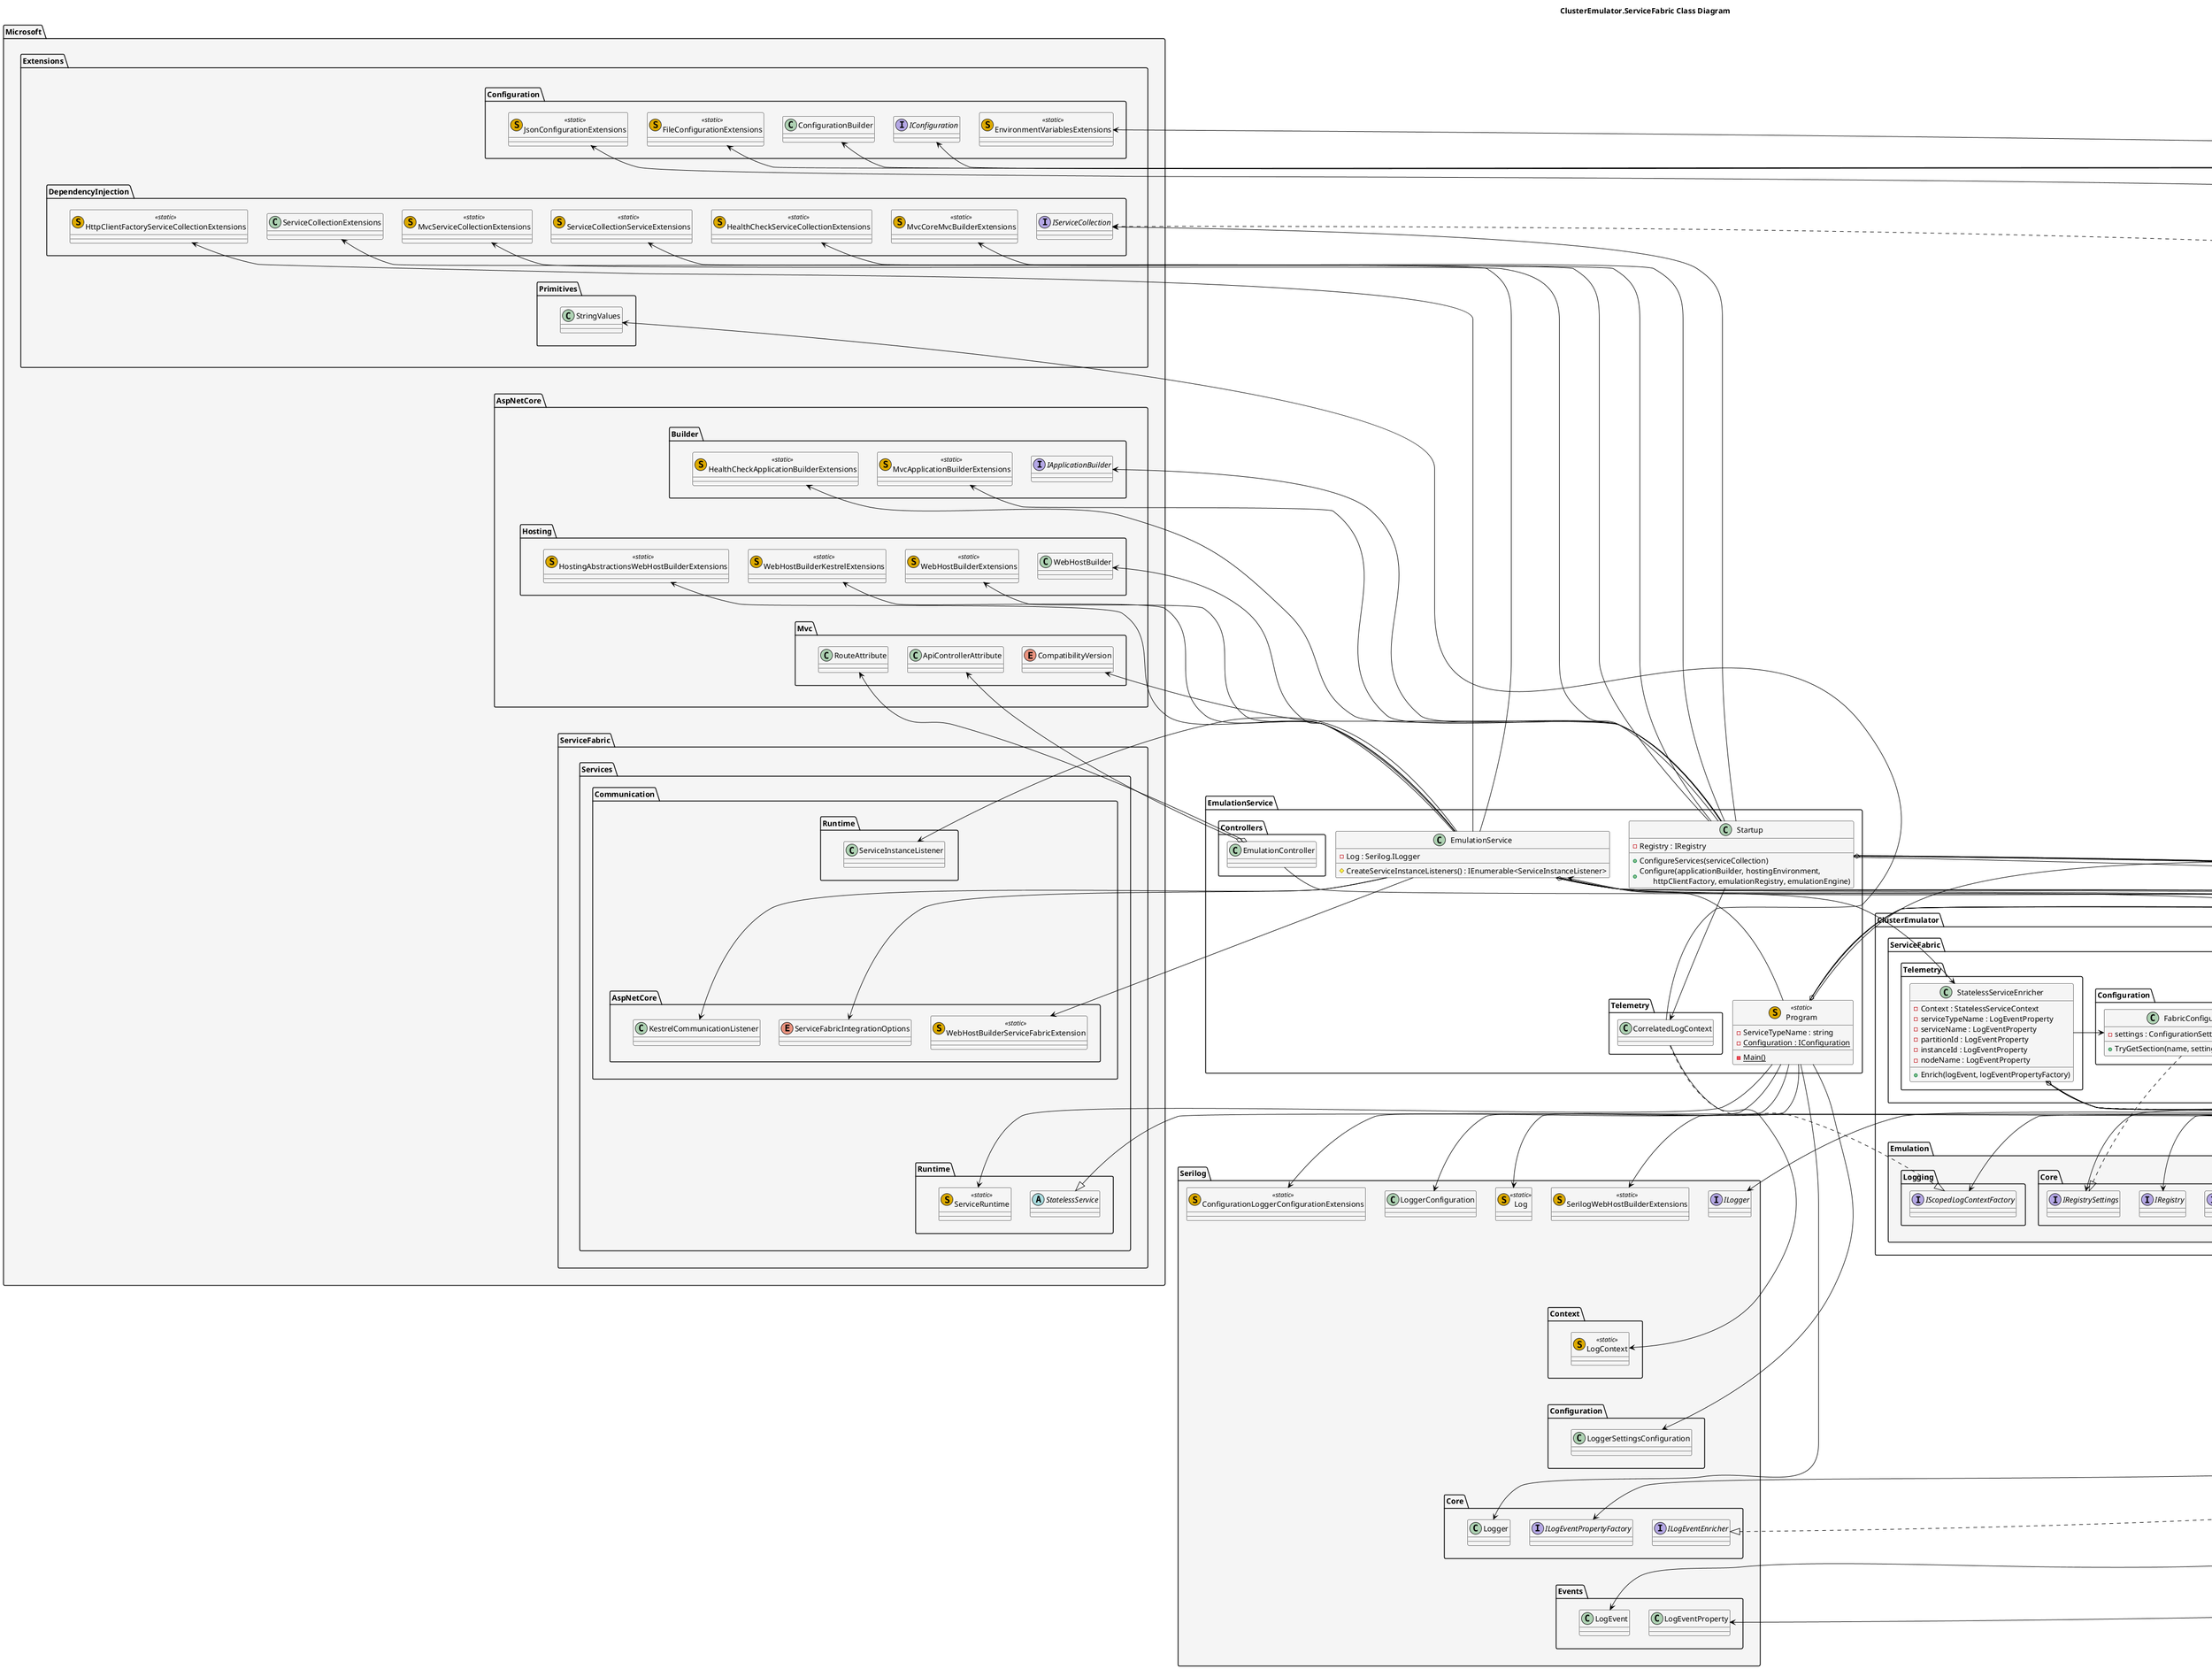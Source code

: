 @startuml

title ClusterEmulator.ServiceFabric Class Diagram

skinparam class {
    FontName Arial
    BorderColor black
    BackgroundColor whitesmoke
    ArrowColor black
}

namespace ClusterEmulator.ServiceFabric {
    namespace Extensions {
        class ServiceCollectionExtensions << (S,#DDAA00) static >> {
            {static} + AddSimulationSettings(serviceCollection, serviceContext) : IServiceCollection
        }
    }

    namespace Configuration {
        class FabricConfigurationSettings {
            - settings : ConfigurationSettings
            + TryGetSection(name, settingKeyValuePairs) : boolean
        }
    }

    namespace Telemetry {
        class StatelessServiceEnricher {
            - Context : StatelessServiceContext
            - serviceTypeName : LogEventProperty
            - serviceName : LogEventProperty
            - partitionId : LogEventProperty
            - instanceId : LogEventProperty
            - nodeName : LogEventProperty
            + Enrich(logEvent, logEventPropertyFactory)
        }
    }

    ClusterEmulator.ServiceFabric.Telemetry.StatelessServiceEnricher -> ClusterEmulator.ServiceFabric.Configuration.FabricConfigurationSettings
}


namespace EmulationService {
    namespace Controllers {
        class EmulationController
    }

    namespace Telemetry {
        class CorrelatedLogContext
    }

    class EmulationService {
        - Log : Serilog.ILogger
        # CreateServiceInstanceListeners() : IEnumerable<ServiceInstanceListener>
    }

    class Program << (S,#DDAA00) static >> {
        - ServiceTypeName : string
        {static} - Configuration : IConfiguration
        {static} - Main()
    }

    Program -up-> EmulationService

    class Startup {
        - Registry : IRegistry
        + ConfigureServices(serviceCollection)
        + Configure(applicationBuilder, hostingEnvironment,\n       httpClientFactory, emulationRegistry, emulationEngine)
    }

    Startup --> EmulationService.Telemetry.CorrelatedLogContext
}

namespace System.Fabric #whitesmoke {
    class StatelessServiceContext

    namespace Description {
        class ConfigurationSettings
        class ConfigurationSection
    }
}

namespace Serilog #whitesmoke {
    namespace Core {
        interface ILogEventEnricher
        interface ILogEventPropertyFactory
        class Logger
    }

    namespace Events {
        class LogEvent
        class LogEventProperty
    }

    namespace Context {
        class LogContext << (S,#DDAA00) static >>
    }

    namespace Configuration {
        class LoggerSettingsConfiguration
    }

    interface ILogger
    class SerilogWebHostBuilderExtensions << (S,#DDAA00) static >>
    class ConfigurationLoggerConfigurationExtensions << (S,#DDAA00) static >>
    class LoggerConfiguration
    class Log << (S,#DDAA00) static >>
}

namespace ClusterEmulator.Emulation #whitesmoke {
    namespace Core {
        interface IEngine
        interface IRegistry
        interface IRegistrySettings
    }

    namespace Controllers {
        class AdaptableController
    }

    namespace Logging {
        interface IScopedLogContextFactory
    }

    namespace Extensions {
        class ServiceCollectionExtensions << (S,#DDAA00) static >>
    }
}

namespace Microsoft #whitesmoke {
    namespace Extensions {
        namespace DependencyInjection {
            interface IServiceCollection
            class ServiceCollectionServiceExtensions << (S,#DDAA00) static >>
            class HttpClientFactoryServiceCollectionExtensions << (S,#DDAA00) static >>
            class MvcServiceCollectionExtensions << (S,#DDAA00) static >>
            class MvcCoreMvcBuilderExtensions << (S,#DDAA00) static >>
            class HealthCheckServiceCollectionExtensions << (S,#DDAA00) static >>
        }
        
        namespace Configuration {
            interface IConfiguration
            class ConfigurationBuilder
            class FileConfigurationExtensions << (S,#DDAA00) static >>
            class JsonConfigurationExtensions << (S,#DDAA00) static >>
            class EnvironmentVariablesExtensions << (S,#DDAA00) static >>
        }

        namespace Primitives {
            class StringValues
        }
    }

    namespace AspNetCore {
        namespace Hosting {
            class WebHostBuilder
            class WebHostBuilderExtensions << (S,#DDAA00) static >>
            class WebHostBuilderKestrelExtensions << (S,#DDAA00) static >>
            class HostingAbstractionsWebHostBuilderExtensions << (S,#DDAA00) static >>
        }

        namespace Mvc {
            enum CompatibilityVersion
            class ApiControllerAttribute
            class RouteAttribute
        }

        namespace Builder {
            interface IApplicationBuilder
            class MvcApplicationBuilderExtensions << (S,#DDAA00) static >>
            class HealthCheckApplicationBuilderExtensions << (S,#DDAA00) static >>
        }
    }

    namespace ServiceFabric {
        namespace Services {
            namespace Runtime {
                abstract StatelessService
                class ServiceRuntime << (S,#DDAA00) static >>
            }

            namespace Communication {
                namespace Runtime {
                    class ServiceInstanceListener
                }

                namespace AspNetCore {
                    class KestrelCommunicationListener
                    class WebHostBuilderServiceFabricExtension << (S,#DDAA00) static >>
                    enum ServiceFabricIntegrationOptions
                }
            }
        }
    }
}

'layout Microsoft namespaces'
Microsoft.Extensions -[hidden]---> Microsoft.AspNetCore
Microsoft.AspNetCore -[hidden]---> Microsoft.ServiceFabric

'layout Microsoft.Extensions namespaces'
Microsoft.Extensions.Configuration -[hidden]-> Microsoft.Extensions.DependencyInjection
Microsoft.Extensions.DependencyInjection -[hidden]-> Microsoft.Extensions.Primitives

'layout Microsoft.AspNetCore namespaces'
Microsoft.AspNetCore.Builder -[hidden]-> Microsoft.AspNetCore.Hosting
Microsoft.AspNetCore.Hosting -[hidden]-> Microsoft.AspNetCore.Mvc

'layout Microsoft.ServiceFabric namespaces'
Microsoft.ServiceFabric.Services.Communication.Runtime -[hidden]-> Microsoft.ServiceFabric.Services.Communication.AspNetCore
Microsoft.ServiceFabric.Services.Communication.AspNetCore -[hidden]-> Microsoft.ServiceFabric.Services.Runtime

namespace System.Net.Http #whitesmoke {
    interface IHttpClientFactory
}

'layout Serilog namespaces'
Serilog.Log -[hidden]-> Serilog.Context
Serilog.Context -[hidden]-> Serilog.Configuration
Serilog.Configuration -[hidden]-> Serilog.Core
Serilog.Core -[hidden]-> Serilog.Events




'ClusterEmulator.ServiceFabric connections'
ClusterEmulator.ServiceFabric.Telemetry.StatelessServiceEnricher o--> Serilog.Events.LogEventProperty
ClusterEmulator.ServiceFabric.Telemetry.StatelessServiceEnricher o--> System.Fabric.StatelessServiceContext
ClusterEmulator.ServiceFabric.Telemetry.StatelessServiceEnricher --> Serilog.Events.LogEvent
ClusterEmulator.ServiceFabric.Telemetry.StatelessServiceEnricher --> Serilog.Core.ILogEventPropertyFactory
ClusterEmulator.ServiceFabric.Telemetry.StatelessServiceEnricher ..|> Serilog.Core.ILogEventEnricher

ClusterEmulator.ServiceFabric.Extensions.ServiceCollectionExtensions ..> Microsoft.Extensions.DependencyInjection.IServiceCollection : extends
ClusterEmulator.ServiceFabric.Extensions.ServiceCollectionExtensions --> System.Fabric.ServiceContext
ClusterEmulator.ServiceFabric.Extensions.ServiceCollectionExtensions --> ClusterEmulator.Emulation.Core.IRegistrySettings

ClusterEmulator.ServiceFabric.Configuration.FabricConfigurationSettings ..|> ClusterEmulator.Emulation.Core.IRegistrySettings
ClusterEmulator.ServiceFabric.Configuration.FabricConfigurationSettings o--> System.Fabric.Description.ConfigurationSettings
ClusterEmulator.ServiceFabric.Configuration.FabricConfigurationSettings --> System.Fabric.Description.ConfigurationSection


'Emulation Service Connections'
EmulationService.Controllers.EmulationController o-up-> Microsoft.AspNetCore.Mvc.ApiControllerAttribute
EmulationService.Controllers.EmulationController o-up-> Microsoft.AspNetCore.Mvc.RouteAttribute
EmulationService.Controllers.EmulationController --|> ClusterEmulator.Emulation.Controllers.AdaptableController

EmulationService.Telemetry.CorrelatedLogContext ..|> ClusterEmulator.Emulation.Logging.IScopedLogContextFactory
EmulationService.Telemetry.CorrelatedLogContext --> Microsoft.Extensions.Primitives.StringValues
EmulationService.Telemetry.CorrelatedLogContext --> Serilog.Context.LogContext

EmulationService.EmulationService --|> Microsoft.ServiceFabric.Services.Runtime.StatelessService
EmulationService.EmulationService o--> Serilog.ILogger
EmulationService.EmulationService --> ClusterEmulator.ServiceFabric.Telemetry.StatelessServiceEnricher
EmulationService.EmulationService --> System.Fabric.StatelessServiceContext
EmulationService.EmulationService -left-> Microsoft.ServiceFabric.Services.Communication.Runtime.ServiceInstanceListener
EmulationService.EmulationService -left-> Microsoft.ServiceFabric.Services.Communication.AspNetCore.KestrelCommunicationListener
EmulationService.EmulationService -left-> Microsoft.ServiceFabric.Services.Communication.AspNetCore.ServiceFabricIntegrationOptions
EmulationService.EmulationService -left-> Microsoft.ServiceFabric.Services.Communication.AspNetCore.WebHostBuilderServiceFabricExtension
EmulationService.EmulationService -up-> Microsoft.AspNetCore.Hosting.WebHostBuilder
EmulationService.EmulationService -up-> Microsoft.AspNetCore.Hosting.WebHostBuilderExtensions
EmulationService.EmulationService -up-> Microsoft.AspNetCore.Hosting.WebHostBuilderKestrelExtensions
EmulationService.EmulationService -up-> Microsoft.AspNetCore.Hosting.HostingAbstractionsWebHostBuilderExtensions
EmulationService.EmulationService -up-> Microsoft.Extensions.DependencyInjection.ServiceCollectionExtensions
EmulationService.EmulationService -up-> Microsoft.Extensions.DependencyInjection.HttpClientFactoryServiceCollectionExtensions
EmulationService.EmulationService --> ClusterEmulator.ServiceFabric.Extensions.ServiceCollectionExtensions
EmulationService.EmulationService --> ClusterEmulator.Emulation.Extensions.ServiceCollectionExtensions
EmulationService.EmulationService --> Serilog.SerilogWebHostBuilderExtensions

EmulationService.Program o-up-> Microsoft.Extensions.Configuration.IConfiguration
EmulationService.Program -up-> Microsoft.Extensions.Configuration.ConfigurationBuilder
EmulationService.Program -up-> Microsoft.Extensions.Configuration.FileConfigurationExtensions
EmulationService.Program -up-> Microsoft.Extensions.Configuration.JsonConfigurationExtensions
EmulationService.Program -up-> Microsoft.Extensions.Configuration.EnvironmentVariablesExtensions
EmulationService.Program --> Microsoft.ServiceFabric.Services.Runtime.ServiceRuntime
EmulationService.Program --> Serilog.Log
EmulationService.Program --> Serilog.LoggerConfiguration
EmulationService.Program --> Serilog.Core.Logger
EmulationService.Program --> Serilog.Configuration.LoggerSettingsConfiguration
EmulationService.Program --> Serilog.ConfigurationLoggerConfigurationExtensions

EmulationService.Startup o--> ClusterEmulator.Emulation.Core.IRegistry
EmulationService.Startup --> ClusterEmulator.Emulation.Core.IEngine
EmulationService.Startup -up-> Microsoft.Extensions.DependencyInjection.IServiceCollection
EmulationService.Startup -up-> Microsoft.Extensions.DependencyInjection.ServiceCollectionServiceExtensions
EmulationService.Startup -up-> Microsoft.Extensions.DependencyInjection.MvcServiceCollectionExtensions
EmulationService.Startup -up-> Microsoft.Extensions.DependencyInjection.MvcCoreMvcBuilderExtensions
EmulationService.Startup -up-> Microsoft.Extensions.DependencyInjection.HealthCheckServiceCollectionExtensions
EmulationService.Startup -up-> Microsoft.AspNetCore.Mvc.CompatibilityVersion
EmulationService.Startup -up-> Microsoft.AspNetCore.Builder.IApplicationBuilder
EmulationService.Startup -up-> Microsoft.AspNetCore.Builder.MvcApplicationBuilderExtensions
EmulationService.Startup -up-> Microsoft.AspNetCore.Builder.HealthCheckApplicationBuilderExtensions
EmulationService.Startup -up--> System.Net.Http.IHttpClientFactory
EmulationService.Startup --> ClusterEmulator.Emulation.Extensions.ServiceCollectionExtensions
EmulationService.Startup --> ClusterEmulator.Emulation.Logging.IScopedLogContextFactory

@enduml